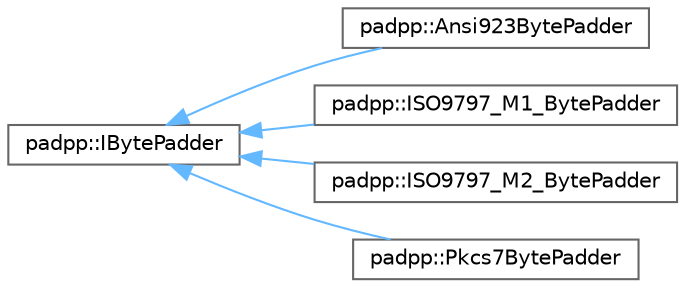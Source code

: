 digraph "Graphical Class Hierarchy"
{
 // LATEX_PDF_SIZE
  bgcolor="transparent";
  edge [fontname=Helvetica,fontsize=10,labelfontname=Helvetica,labelfontsize=10];
  node [fontname=Helvetica,fontsize=10,shape=box,height=0.2,width=0.4];
  rankdir="LR";
  Node0 [id="Node000000",label="padpp::IBytePadder",height=0.2,width=0.4,color="grey40", fillcolor="white", style="filled",URL="$d6/de7/structpadpp_1_1IBytePadder.html",tooltip=" "];
  Node0 -> Node1 [id="edge1_Node000000_Node000001",dir="back",color="steelblue1",style="solid",tooltip=" "];
  Node1 [id="Node000001",label="padpp::Ansi923BytePadder",height=0.2,width=0.4,color="grey40", fillcolor="white", style="filled",URL="$dc/d4e/structpadpp_1_1Ansi923BytePadder.html",tooltip=" "];
  Node0 -> Node2 [id="edge2_Node000000_Node000002",dir="back",color="steelblue1",style="solid",tooltip=" "];
  Node2 [id="Node000002",label="padpp::ISO9797_M1_BytePadder",height=0.2,width=0.4,color="grey40", fillcolor="white", style="filled",URL="$d7/d6e/structpadpp_1_1ISO9797__M1__BytePadder.html",tooltip=" "];
  Node0 -> Node3 [id="edge3_Node000000_Node000003",dir="back",color="steelblue1",style="solid",tooltip=" "];
  Node3 [id="Node000003",label="padpp::ISO9797_M2_BytePadder",height=0.2,width=0.4,color="grey40", fillcolor="white", style="filled",URL="$d4/d68/structpadpp_1_1ISO9797__M2__BytePadder.html",tooltip=" "];
  Node0 -> Node4 [id="edge4_Node000000_Node000004",dir="back",color="steelblue1",style="solid",tooltip=" "];
  Node4 [id="Node000004",label="padpp::Pkcs7BytePadder",height=0.2,width=0.4,color="grey40", fillcolor="white", style="filled",URL="$d9/dfc/structpadpp_1_1Pkcs7BytePadder.html",tooltip=" "];
}
